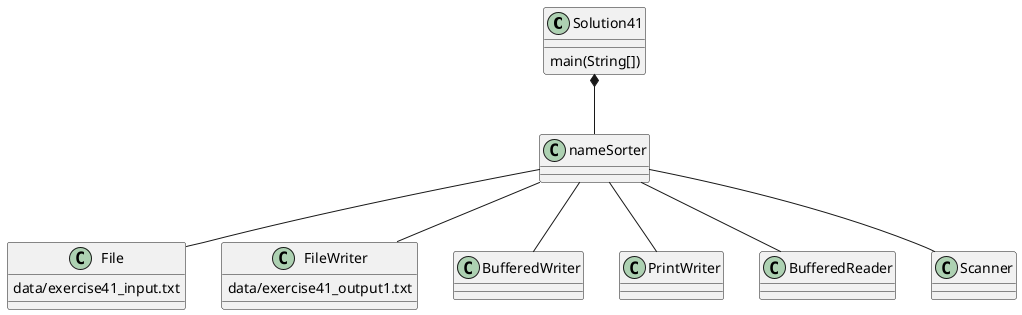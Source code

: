 @startuml
class Solution41 {
    main(String[])
}

Solution41 *-- nameSorter

 class File{
 data/exercise41_input.txt
 }

nameSorter -- File
nameSorter -- FileWriter
nameSorter -- BufferedWriter
nameSorter -- PrintWriter
nameSorter -- BufferedReader
nameSorter -- Scanner

class FileWriter{
data/exercise41_output1.txt
}

@enduml